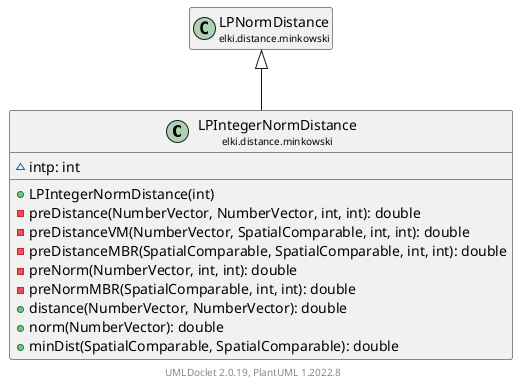 @startuml
    remove .*\.(Instance|Par|Parameterizer|Factory)$
    set namespaceSeparator none
    hide empty fields
    hide empty methods

    class "<size:14>LPIntegerNormDistance\n<size:10>elki.distance.minkowski" as elki.distance.minkowski.LPIntegerNormDistance [[LPIntegerNormDistance.html]] {
        ~intp: int
        +LPIntegerNormDistance(int)
        -preDistance(NumberVector, NumberVector, int, int): double
        -preDistanceVM(NumberVector, SpatialComparable, int, int): double
        -preDistanceMBR(SpatialComparable, SpatialComparable, int, int): double
        -preNorm(NumberVector, int, int): double
        -preNormMBR(SpatialComparable, int, int): double
        +distance(NumberVector, NumberVector): double
        +norm(NumberVector): double
        +minDist(SpatialComparable, SpatialComparable): double
    }

    class "<size:14>LPNormDistance\n<size:10>elki.distance.minkowski" as elki.distance.minkowski.LPNormDistance [[LPNormDistance.html]]
    class "<size:14>LPIntegerNormDistance.Par\n<size:10>elki.distance.minkowski" as elki.distance.minkowski.LPIntegerNormDistance.Par [[LPIntegerNormDistance.Par.html]]

    elki.distance.minkowski.LPNormDistance <|-- elki.distance.minkowski.LPIntegerNormDistance
    elki.distance.minkowski.LPIntegerNormDistance +-- elki.distance.minkowski.LPIntegerNormDistance.Par

    center footer UMLDoclet 2.0.19, PlantUML 1.2022.8
@enduml
